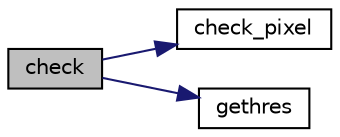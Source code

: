 digraph "check"
{
 // LATEX_PDF_SIZE
  edge [fontname="Helvetica",fontsize="10",labelfontname="Helvetica",labelfontsize="10"];
  node [fontname="Helvetica",fontsize="10",shape=record];
  rankdir="LR";
  Node1 [label="check",height=0.2,width=0.4,color="black", fillcolor="grey75", style="filled", fontcolor="black",tooltip="verifica se o sprite sp contem a cor color nalgum dos seus pixeis."];
  Node1 -> Node2 [color="midnightblue",fontsize="10",style="solid",fontname="Helvetica"];
  Node2 [label="check_pixel",height=0.2,width=0.4,color="black", fillcolor="white", style="filled",URL="$graphic_8c.html#a5d45d2e63cad13afd03635b8b85b6f77",tooltip="verifica se o pixel especificado por pos esta colorizado com a cor color."];
  Node1 -> Node3 [color="midnightblue",fontsize="10",style="solid",fontname="Helvetica"];
  Node3 [label="gethres",height=0.2,width=0.4,color="black", fillcolor="white", style="filled",URL="$graphic_8c.html#a7e76810aa098a9a6d7e18deff615a009",tooltip="retorna a resolucao horizontal do ecra, relativa ao modo utilizado."];
}
